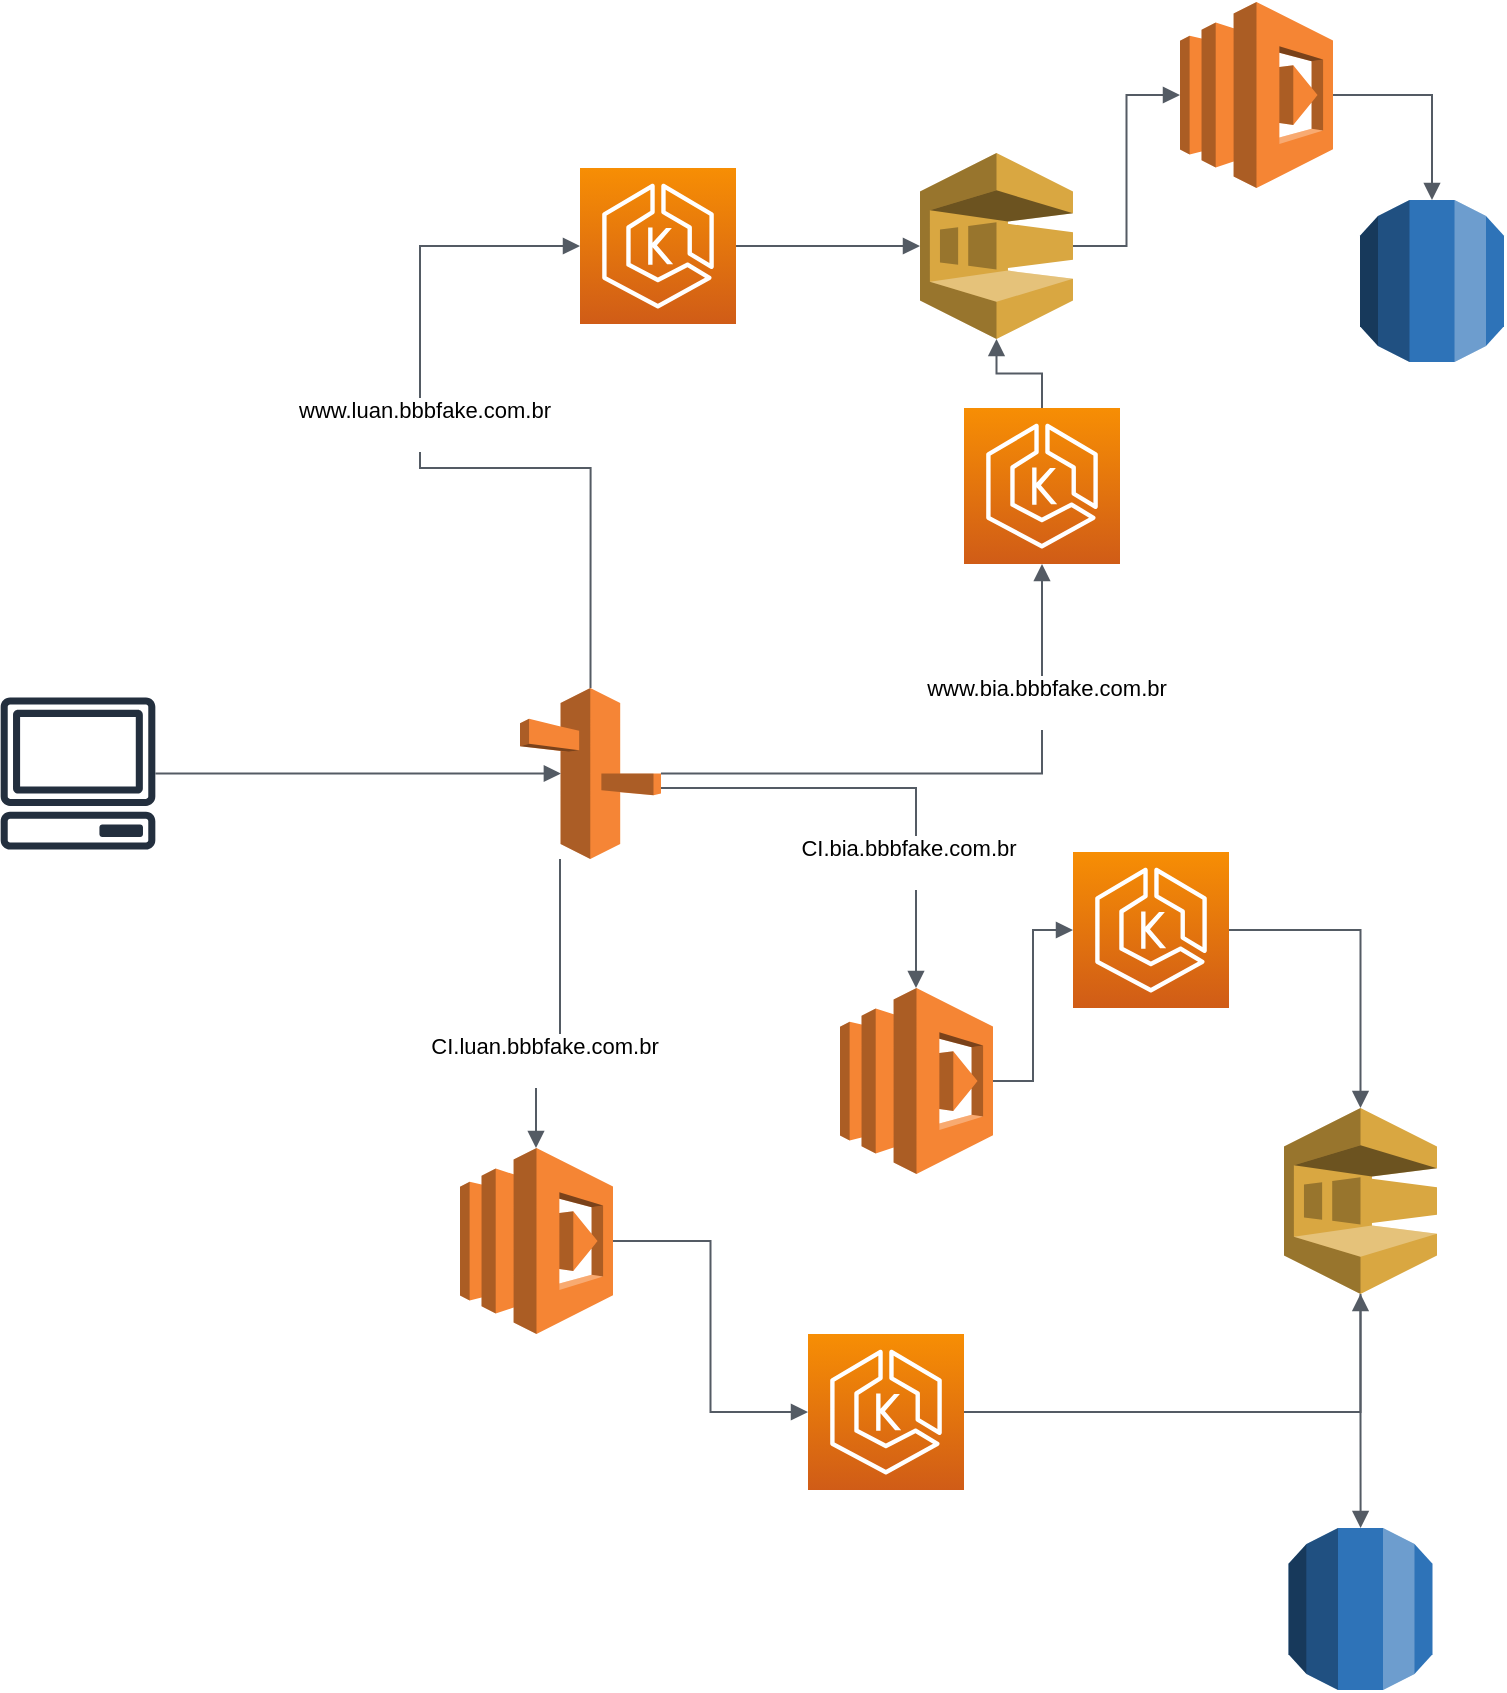 <mxfile version="14.6.12" type="device"><diagram id="HsWXBNt8ZrJyBVVjh0Ag" name="Page-1"><mxGraphModel dx="1022" dy="1579" grid="1" gridSize="10" guides="1" tooltips="1" connect="1" arrows="1" fold="1" page="1" pageScale="1" pageWidth="827" pageHeight="1169" math="0" shadow="0"><root><mxCell id="0"/><mxCell id="1" parent="0"/><mxCell id="Zv3OEkSSjc5IUr8dLEoT-1" value="" style="outlineConnect=0;fontColor=#232F3E;gradientColor=none;fillColor=#232F3E;strokeColor=none;dashed=0;verticalLabelPosition=bottom;verticalAlign=top;align=center;html=1;fontSize=12;fontStyle=0;aspect=fixed;pointerEvents=1;shape=mxgraph.aws4.client;" parent="1" vertex="1"><mxGeometry x="70" y="44.75" width="78" height="76" as="geometry"/></mxCell><mxCell id="Zv3OEkSSjc5IUr8dLEoT-2" value="" style="outlineConnect=0;dashed=0;verticalLabelPosition=bottom;verticalAlign=top;align=center;html=1;shape=mxgraph.aws3.route_53;fillColor=#F58536;gradientColor=none;" parent="1" vertex="1"><mxGeometry x="330" y="40" width="70.5" height="85.5" as="geometry"/></mxCell><mxCell id="Zv3OEkSSjc5IUr8dLEoT-3" value="" style="edgeStyle=orthogonalEdgeStyle;html=1;endArrow=block;elbow=vertical;startArrow=none;endFill=1;strokeColor=#545B64;rounded=0;entryX=0.29;entryY=0.5;entryDx=0;entryDy=0;entryPerimeter=0;" parent="1" source="Zv3OEkSSjc5IUr8dLEoT-1" target="Zv3OEkSSjc5IUr8dLEoT-2" edge="1"><mxGeometry width="100" relative="1" as="geometry"><mxPoint x="350" y="200" as="sourcePoint"/><mxPoint x="450" y="200" as="targetPoint"/></mxGeometry></mxCell><mxCell id="Zv3OEkSSjc5IUr8dLEoT-4" value="" style="edgeStyle=orthogonalEdgeStyle;html=1;endArrow=block;elbow=vertical;startArrow=none;endFill=1;strokeColor=#545B64;rounded=0;" parent="1" source="Zv3OEkSSjc5IUr8dLEoT-2" target="Zv3OEkSSjc5IUr8dLEoT-11" edge="1"><mxGeometry width="100" relative="1" as="geometry"><mxPoint x="400.5" y="170" as="sourcePoint"/><mxPoint x="540" y="40" as="targetPoint"/></mxGeometry></mxCell><mxCell id="Zv3OEkSSjc5IUr8dLEoT-14" value="&lt;div&gt;www.bia.bbbfake.com.br&lt;/div&gt;&lt;div&gt;&lt;br&gt;&lt;/div&gt;" style="edgeLabel;html=1;align=center;verticalAlign=middle;resizable=0;points=[];" parent="Zv3OEkSSjc5IUr8dLEoT-4" vertex="1" connectable="0"><mxGeometry x="0.536" y="-2" relative="1" as="geometry"><mxPoint as="offset"/></mxGeometry></mxCell><mxCell id="Zv3OEkSSjc5IUr8dLEoT-5" value="" style="edgeStyle=orthogonalEdgeStyle;html=1;endArrow=block;elbow=vertical;startArrow=none;endFill=1;strokeColor=#545B64;rounded=0;" parent="1" target="Zv3OEkSSjc5IUr8dLEoT-6" edge="1"><mxGeometry width="100" relative="1" as="geometry"><mxPoint x="400.5" y="90" as="sourcePoint"/><mxPoint x="530" y="190" as="targetPoint"/><Array as="points"><mxPoint x="528" y="90"/></Array></mxGeometry></mxCell><mxCell id="Zv3OEkSSjc5IUr8dLEoT-7" value="&lt;div&gt;CI.bia.bbbfake.com.br&lt;/div&gt;&lt;div&gt;&lt;br&gt;&lt;/div&gt;" style="edgeLabel;html=1;align=center;verticalAlign=middle;resizable=0;points=[];" parent="Zv3OEkSSjc5IUr8dLEoT-5" vertex="1" connectable="0"><mxGeometry x="0.442" y="-4" relative="1" as="geometry"><mxPoint as="offset"/></mxGeometry></mxCell><mxCell id="Zv3OEkSSjc5IUr8dLEoT-6" value="" style="outlineConnect=0;dashed=0;verticalLabelPosition=bottom;verticalAlign=top;align=center;html=1;shape=mxgraph.aws3.lambda;fillColor=#F58534;gradientColor=none;" parent="1" vertex="1"><mxGeometry x="490" y="190" width="76.5" height="93" as="geometry"/></mxCell><mxCell id="Zv3OEkSSjc5IUr8dLEoT-8" value="" style="edgeStyle=orthogonalEdgeStyle;html=1;endArrow=block;elbow=vertical;startArrow=none;endFill=1;strokeColor=#545B64;rounded=0;" parent="1" source="Zv3OEkSSjc5IUr8dLEoT-2" target="Zv3OEkSSjc5IUr8dLEoT-10" edge="1"><mxGeometry width="100" relative="1" as="geometry"><mxPoint x="310" y="130" as="sourcePoint"/><mxPoint x="439.5" y="230" as="targetPoint"/><Array as="points"><mxPoint x="350" y="230"/><mxPoint x="338" y="230"/></Array></mxGeometry></mxCell><mxCell id="Zv3OEkSSjc5IUr8dLEoT-9" value="&lt;div&gt;CI.luan.bbbfake.com.br&lt;/div&gt;&lt;div&gt;&lt;br&gt;&lt;/div&gt;" style="edgeLabel;html=1;align=center;verticalAlign=middle;resizable=0;points=[];" parent="Zv3OEkSSjc5IUr8dLEoT-8" vertex="1" connectable="0"><mxGeometry x="0.442" y="-4" relative="1" as="geometry"><mxPoint as="offset"/></mxGeometry></mxCell><mxCell id="Zv3OEkSSjc5IUr8dLEoT-10" value="" style="outlineConnect=0;dashed=0;verticalLabelPosition=bottom;verticalAlign=top;align=center;html=1;shape=mxgraph.aws3.lambda;fillColor=#F58534;gradientColor=none;" parent="1" vertex="1"><mxGeometry x="300" y="270" width="76.5" height="93" as="geometry"/></mxCell><mxCell id="Zv3OEkSSjc5IUr8dLEoT-11" value="" style="points=[[0,0,0],[0.25,0,0],[0.5,0,0],[0.75,0,0],[1,0,0],[0,1,0],[0.25,1,0],[0.5,1,0],[0.75,1,0],[1,1,0],[0,0.25,0],[0,0.5,0],[0,0.75,0],[1,0.25,0],[1,0.5,0],[1,0.75,0]];outlineConnect=0;fontColor=#232F3E;gradientColor=#F78E04;gradientDirection=north;fillColor=#D05C17;strokeColor=#ffffff;dashed=0;verticalLabelPosition=bottom;verticalAlign=top;align=center;html=1;fontSize=12;fontStyle=0;aspect=fixed;shape=mxgraph.aws4.resourceIcon;resIcon=mxgraph.aws4.eks;" parent="1" vertex="1"><mxGeometry x="552" y="-100" width="78" height="78" as="geometry"/></mxCell><mxCell id="Zv3OEkSSjc5IUr8dLEoT-12" value="" style="edgeStyle=orthogonalEdgeStyle;html=1;endArrow=block;elbow=vertical;startArrow=none;endFill=1;strokeColor=#545B64;rounded=0;exitX=0.5;exitY=0;exitDx=0;exitDy=0;exitPerimeter=0;" parent="1" source="Zv3OEkSSjc5IUr8dLEoT-2" target="Zv3OEkSSjc5IUr8dLEoT-13" edge="1"><mxGeometry width="100" relative="1" as="geometry"><mxPoint x="390" y="-69.2" as="sourcePoint"/><mxPoint x="529.5" y="-112" as="targetPoint"/><Array as="points"><mxPoint x="365" y="-70"/><mxPoint x="280" y="-70"/><mxPoint x="280" y="-181"/></Array></mxGeometry></mxCell><mxCell id="Zv3OEkSSjc5IUr8dLEoT-15" value="&lt;div&gt;www.luan.bbbfake.com.br&lt;/div&gt;&lt;div&gt;&lt;br&gt;&lt;/div&gt;" style="edgeLabel;html=1;align=center;verticalAlign=middle;resizable=0;points=[];" parent="Zv3OEkSSjc5IUr8dLEoT-12" vertex="1" connectable="0"><mxGeometry x="0.125" y="-2" relative="1" as="geometry"><mxPoint as="offset"/></mxGeometry></mxCell><mxCell id="Zv3OEkSSjc5IUr8dLEoT-13" value="" style="points=[[0,0,0],[0.25,0,0],[0.5,0,0],[0.75,0,0],[1,0,0],[0,1,0],[0.25,1,0],[0.5,1,0],[0.75,1,0],[1,1,0],[0,0.25,0],[0,0.5,0],[0,0.75,0],[1,0.25,0],[1,0.5,0],[1,0.75,0]];outlineConnect=0;fontColor=#232F3E;gradientColor=#F78E04;gradientDirection=north;fillColor=#D05C17;strokeColor=#ffffff;dashed=0;verticalLabelPosition=bottom;verticalAlign=top;align=center;html=1;fontSize=12;fontStyle=0;aspect=fixed;shape=mxgraph.aws4.resourceIcon;resIcon=mxgraph.aws4.eks;" parent="1" vertex="1"><mxGeometry x="360" y="-220" width="78" height="78" as="geometry"/></mxCell><mxCell id="Zv3OEkSSjc5IUr8dLEoT-16" value="" style="outlineConnect=0;dashed=0;verticalLabelPosition=bottom;verticalAlign=top;align=center;html=1;shape=mxgraph.aws3.rds;fillColor=#2E73B8;gradientColor=none;" parent="1" vertex="1"><mxGeometry x="750" y="-204" width="72" height="81" as="geometry"/></mxCell><mxCell id="Zv3OEkSSjc5IUr8dLEoT-17" value="" style="edgeStyle=orthogonalEdgeStyle;html=1;endArrow=block;elbow=vertical;startArrow=none;endFill=1;strokeColor=#545B64;rounded=0;" parent="1" source="Zv3OEkSSjc5IUr8dLEoT-13" target="m5ULIO3XaBzBcj_2Hh1x-3" edge="1"><mxGeometry width="100" relative="1" as="geometry"><mxPoint x="610" y="-180" as="sourcePoint"/><mxPoint x="710" y="-180" as="targetPoint"/></mxGeometry></mxCell><mxCell id="Zv3OEkSSjc5IUr8dLEoT-18" value="" style="edgeStyle=orthogonalEdgeStyle;html=1;endArrow=block;elbow=vertical;startArrow=none;endFill=1;strokeColor=#545B64;rounded=0;" parent="1" source="Zv3OEkSSjc5IUr8dLEoT-11" target="m5ULIO3XaBzBcj_2Hh1x-3" edge="1"><mxGeometry width="100" relative="1" as="geometry"><mxPoint x="644" y="-141" as="sourcePoint"/><mxPoint x="700" y="-199.5" as="targetPoint"/></mxGeometry></mxCell><mxCell id="Zv3OEkSSjc5IUr8dLEoT-19" value="" style="outlineConnect=0;dashed=0;verticalLabelPosition=bottom;verticalAlign=top;align=center;html=1;shape=mxgraph.aws3.rds;fillColor=#2E73B8;gradientColor=none;" parent="1" vertex="1"><mxGeometry x="714.25" y="460" width="72" height="81" as="geometry"/></mxCell><mxCell id="Zv3OEkSSjc5IUr8dLEoT-20" value="" style="edgeStyle=orthogonalEdgeStyle;html=1;endArrow=block;elbow=vertical;startArrow=none;endFill=1;strokeColor=#545B64;rounded=0;" parent="1" source="Zv3OEkSSjc5IUr8dLEoT-10" target="m5ULIO3XaBzBcj_2Hh1x-9" edge="1"><mxGeometry width="100" relative="1" as="geometry"><mxPoint x="350" y="290" as="sourcePoint"/><mxPoint x="450" y="290" as="targetPoint"/></mxGeometry></mxCell><mxCell id="Zv3OEkSSjc5IUr8dLEoT-21" value="" style="edgeStyle=orthogonalEdgeStyle;html=1;endArrow=block;elbow=vertical;startArrow=none;endFill=1;strokeColor=#545B64;rounded=0;" parent="1" source="Zv3OEkSSjc5IUr8dLEoT-6" target="m5ULIO3XaBzBcj_2Hh1x-8" edge="1"><mxGeometry width="100" relative="1" as="geometry"><mxPoint x="386.5" y="326.5" as="sourcePoint"/><mxPoint x="490" y="400.5" as="targetPoint"/></mxGeometry></mxCell><mxCell id="m5ULIO3XaBzBcj_2Hh1x-1" value="" style="outlineConnect=0;dashed=0;verticalLabelPosition=bottom;verticalAlign=top;align=center;html=1;shape=mxgraph.aws3.sqs;fillColor=#D9A741;gradientColor=none;" vertex="1" parent="1"><mxGeometry x="712" y="250" width="76.5" height="93" as="geometry"/></mxCell><mxCell id="m5ULIO3XaBzBcj_2Hh1x-2" value="" style="edgeStyle=orthogonalEdgeStyle;html=1;endArrow=block;elbow=vertical;startArrow=none;endFill=1;strokeColor=#545B64;rounded=0;" edge="1" parent="1" source="m5ULIO3XaBzBcj_2Hh1x-1" target="Zv3OEkSSjc5IUr8dLEoT-19"><mxGeometry width="100" relative="1" as="geometry"><mxPoint x="360" y="370" as="sourcePoint"/><mxPoint x="460" y="370" as="targetPoint"/></mxGeometry></mxCell><mxCell id="m5ULIO3XaBzBcj_2Hh1x-3" value="" style="outlineConnect=0;dashed=0;verticalLabelPosition=bottom;verticalAlign=top;align=center;html=1;shape=mxgraph.aws3.sqs;fillColor=#D9A741;gradientColor=none;" vertex="1" parent="1"><mxGeometry x="530" y="-227.5" width="76.5" height="93" as="geometry"/></mxCell><mxCell id="m5ULIO3XaBzBcj_2Hh1x-4" value="" style="edgeStyle=orthogonalEdgeStyle;html=1;endArrow=block;elbow=vertical;startArrow=none;endFill=1;strokeColor=#545B64;rounded=0;" edge="1" parent="1" source="m5ULIO3XaBzBcj_2Hh1x-3" target="m5ULIO3XaBzBcj_2Hh1x-5"><mxGeometry width="100" relative="1" as="geometry"><mxPoint x="360" y="-80" as="sourcePoint"/><mxPoint x="460" y="-80" as="targetPoint"/></mxGeometry></mxCell><mxCell id="m5ULIO3XaBzBcj_2Hh1x-5" value="" style="outlineConnect=0;dashed=0;verticalLabelPosition=bottom;verticalAlign=top;align=center;html=1;shape=mxgraph.aws3.lambda;fillColor=#F58534;gradientColor=none;" vertex="1" parent="1"><mxGeometry x="660" y="-303" width="76.5" height="93" as="geometry"/></mxCell><mxCell id="m5ULIO3XaBzBcj_2Hh1x-6" value="" style="edgeStyle=orthogonalEdgeStyle;html=1;endArrow=block;elbow=vertical;startArrow=none;endFill=1;strokeColor=#545B64;rounded=0;" edge="1" parent="1" source="m5ULIO3XaBzBcj_2Hh1x-5" target="Zv3OEkSSjc5IUr8dLEoT-16"><mxGeometry width="100" relative="1" as="geometry"><mxPoint x="616.5" y="-171" as="sourcePoint"/><mxPoint x="670" y="-246.5" as="targetPoint"/></mxGeometry></mxCell><mxCell id="m5ULIO3XaBzBcj_2Hh1x-8" value="" style="points=[[0,0,0],[0.25,0,0],[0.5,0,0],[0.75,0,0],[1,0,0],[0,1,0],[0.25,1,0],[0.5,1,0],[0.75,1,0],[1,1,0],[0,0.25,0],[0,0.5,0],[0,0.75,0],[1,0.25,0],[1,0.5,0],[1,0.75,0]];outlineConnect=0;fontColor=#232F3E;gradientColor=#F78E04;gradientDirection=north;fillColor=#D05C17;strokeColor=#ffffff;dashed=0;verticalLabelPosition=bottom;verticalAlign=top;align=center;html=1;fontSize=12;fontStyle=0;aspect=fixed;shape=mxgraph.aws4.resourceIcon;resIcon=mxgraph.aws4.eks;" vertex="1" parent="1"><mxGeometry x="606.5" y="122" width="78" height="78" as="geometry"/></mxCell><mxCell id="m5ULIO3XaBzBcj_2Hh1x-9" value="" style="points=[[0,0,0],[0.25,0,0],[0.5,0,0],[0.75,0,0],[1,0,0],[0,1,0],[0.25,1,0],[0.5,1,0],[0.75,1,0],[1,1,0],[0,0.25,0],[0,0.5,0],[0,0.75,0],[1,0.25,0],[1,0.5,0],[1,0.75,0]];outlineConnect=0;fontColor=#232F3E;gradientColor=#F78E04;gradientDirection=north;fillColor=#D05C17;strokeColor=#ffffff;dashed=0;verticalLabelPosition=bottom;verticalAlign=top;align=center;html=1;fontSize=12;fontStyle=0;aspect=fixed;shape=mxgraph.aws4.resourceIcon;resIcon=mxgraph.aws4.eks;" vertex="1" parent="1"><mxGeometry x="474" y="363" width="78" height="78" as="geometry"/></mxCell><mxCell id="m5ULIO3XaBzBcj_2Hh1x-10" value="" style="edgeStyle=orthogonalEdgeStyle;html=1;endArrow=block;elbow=vertical;startArrow=none;endFill=1;strokeColor=#545B64;rounded=0;" edge="1" parent="1" source="m5ULIO3XaBzBcj_2Hh1x-8" target="m5ULIO3XaBzBcj_2Hh1x-1"><mxGeometry width="100" relative="1" as="geometry"><mxPoint x="606.5" y="325.5" as="sourcePoint"/><mxPoint x="646.5" y="250" as="targetPoint"/></mxGeometry></mxCell><mxCell id="m5ULIO3XaBzBcj_2Hh1x-11" value="" style="edgeStyle=orthogonalEdgeStyle;html=1;endArrow=block;elbow=vertical;startArrow=none;endFill=1;strokeColor=#545B64;rounded=0;" edge="1" parent="1" source="m5ULIO3XaBzBcj_2Hh1x-9" target="m5ULIO3XaBzBcj_2Hh1x-1"><mxGeometry width="100" relative="1" as="geometry"><mxPoint x="586.5" y="256.5" as="sourcePoint"/><mxPoint x="626.5" y="181" as="targetPoint"/></mxGeometry></mxCell></root></mxGraphModel></diagram></mxfile>